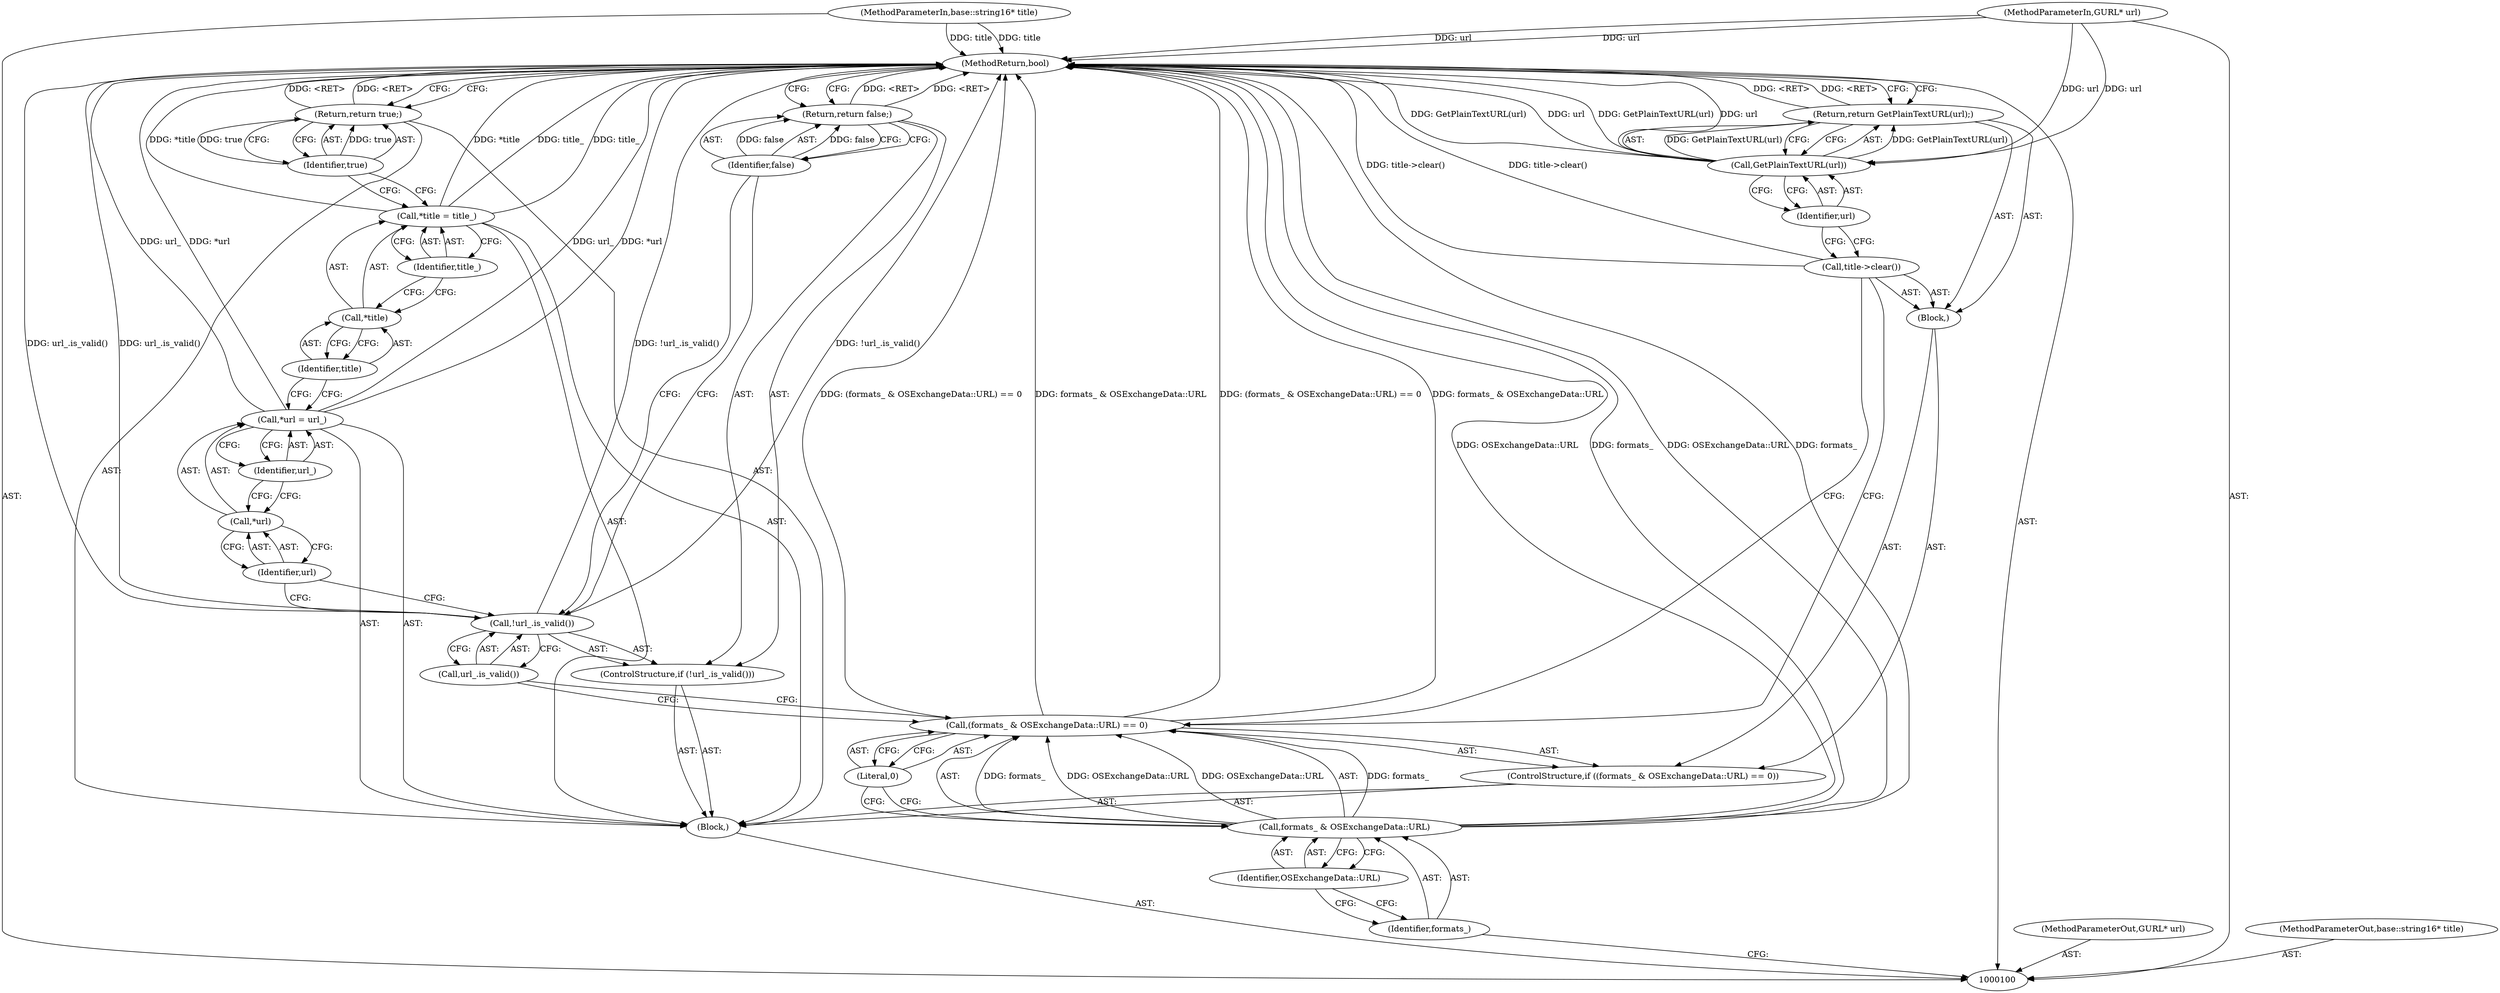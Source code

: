 digraph "1_Chrome_1161a49d663dd395bd639549c2dfe7324f847938_7" {
"1000130" [label="(MethodReturn,bool)"];
"1000101" [label="(MethodParameterIn,GURL* url)"];
"1000171" [label="(MethodParameterOut,GURL* url)"];
"1000120" [label="(Call,*url = url_)"];
"1000121" [label="(Call,*url)"];
"1000122" [label="(Identifier,url)"];
"1000123" [label="(Identifier,url_)"];
"1000127" [label="(Identifier,title_)"];
"1000124" [label="(Call,*title = title_)"];
"1000125" [label="(Call,*title)"];
"1000126" [label="(Identifier,title)"];
"1000128" [label="(Return,return true;)"];
"1000129" [label="(Identifier,true)"];
"1000102" [label="(MethodParameterIn,base::string16* title)"];
"1000172" [label="(MethodParameterOut,base::string16* title)"];
"1000103" [label="(Block,)"];
"1000108" [label="(Identifier,OSExchangeData::URL)"];
"1000104" [label="(ControlStructure,if ((formats_ & OSExchangeData::URL) == 0))"];
"1000109" [label="(Literal,0)"];
"1000110" [label="(Block,)"];
"1000105" [label="(Call,(formats_ & OSExchangeData::URL) == 0)"];
"1000106" [label="(Call,formats_ & OSExchangeData::URL)"];
"1000107" [label="(Identifier,formats_)"];
"1000111" [label="(Call,title->clear())"];
"1000113" [label="(Call,GetPlainTextURL(url))"];
"1000114" [label="(Identifier,url)"];
"1000112" [label="(Return,return GetPlainTextURL(url);)"];
"1000115" [label="(ControlStructure,if (!url_.is_valid()))"];
"1000116" [label="(Call,!url_.is_valid())"];
"1000117" [label="(Call,url_.is_valid())"];
"1000119" [label="(Identifier,false)"];
"1000118" [label="(Return,return false;)"];
"1000130" -> "1000100"  [label="AST: "];
"1000130" -> "1000112"  [label="CFG: "];
"1000130" -> "1000118"  [label="CFG: "];
"1000130" -> "1000128"  [label="CFG: "];
"1000112" -> "1000130"  [label="DDG: <RET>"];
"1000118" -> "1000130"  [label="DDG: <RET>"];
"1000116" -> "1000130"  [label="DDG: url_.is_valid()"];
"1000116" -> "1000130"  [label="DDG: !url_.is_valid()"];
"1000124" -> "1000130"  [label="DDG: *title"];
"1000124" -> "1000130"  [label="DDG: title_"];
"1000106" -> "1000130"  [label="DDG: OSExchangeData::URL"];
"1000106" -> "1000130"  [label="DDG: formats_"];
"1000105" -> "1000130"  [label="DDG: (formats_ & OSExchangeData::URL) == 0"];
"1000105" -> "1000130"  [label="DDG: formats_ & OSExchangeData::URL"];
"1000113" -> "1000130"  [label="DDG: url"];
"1000113" -> "1000130"  [label="DDG: GetPlainTextURL(url)"];
"1000120" -> "1000130"  [label="DDG: url_"];
"1000120" -> "1000130"  [label="DDG: *url"];
"1000102" -> "1000130"  [label="DDG: title"];
"1000101" -> "1000130"  [label="DDG: url"];
"1000111" -> "1000130"  [label="DDG: title->clear()"];
"1000128" -> "1000130"  [label="DDG: <RET>"];
"1000101" -> "1000100"  [label="AST: "];
"1000101" -> "1000130"  [label="DDG: url"];
"1000101" -> "1000113"  [label="DDG: url"];
"1000171" -> "1000100"  [label="AST: "];
"1000120" -> "1000103"  [label="AST: "];
"1000120" -> "1000123"  [label="CFG: "];
"1000121" -> "1000120"  [label="AST: "];
"1000123" -> "1000120"  [label="AST: "];
"1000126" -> "1000120"  [label="CFG: "];
"1000120" -> "1000130"  [label="DDG: url_"];
"1000120" -> "1000130"  [label="DDG: *url"];
"1000121" -> "1000120"  [label="AST: "];
"1000121" -> "1000122"  [label="CFG: "];
"1000122" -> "1000121"  [label="AST: "];
"1000123" -> "1000121"  [label="CFG: "];
"1000122" -> "1000121"  [label="AST: "];
"1000122" -> "1000116"  [label="CFG: "];
"1000121" -> "1000122"  [label="CFG: "];
"1000123" -> "1000120"  [label="AST: "];
"1000123" -> "1000121"  [label="CFG: "];
"1000120" -> "1000123"  [label="CFG: "];
"1000127" -> "1000124"  [label="AST: "];
"1000127" -> "1000125"  [label="CFG: "];
"1000124" -> "1000127"  [label="CFG: "];
"1000124" -> "1000103"  [label="AST: "];
"1000124" -> "1000127"  [label="CFG: "];
"1000125" -> "1000124"  [label="AST: "];
"1000127" -> "1000124"  [label="AST: "];
"1000129" -> "1000124"  [label="CFG: "];
"1000124" -> "1000130"  [label="DDG: *title"];
"1000124" -> "1000130"  [label="DDG: title_"];
"1000125" -> "1000124"  [label="AST: "];
"1000125" -> "1000126"  [label="CFG: "];
"1000126" -> "1000125"  [label="AST: "];
"1000127" -> "1000125"  [label="CFG: "];
"1000126" -> "1000125"  [label="AST: "];
"1000126" -> "1000120"  [label="CFG: "];
"1000125" -> "1000126"  [label="CFG: "];
"1000128" -> "1000103"  [label="AST: "];
"1000128" -> "1000129"  [label="CFG: "];
"1000129" -> "1000128"  [label="AST: "];
"1000130" -> "1000128"  [label="CFG: "];
"1000128" -> "1000130"  [label="DDG: <RET>"];
"1000129" -> "1000128"  [label="DDG: true"];
"1000129" -> "1000128"  [label="AST: "];
"1000129" -> "1000124"  [label="CFG: "];
"1000128" -> "1000129"  [label="CFG: "];
"1000129" -> "1000128"  [label="DDG: true"];
"1000102" -> "1000100"  [label="AST: "];
"1000102" -> "1000130"  [label="DDG: title"];
"1000172" -> "1000100"  [label="AST: "];
"1000103" -> "1000100"  [label="AST: "];
"1000104" -> "1000103"  [label="AST: "];
"1000115" -> "1000103"  [label="AST: "];
"1000120" -> "1000103"  [label="AST: "];
"1000124" -> "1000103"  [label="AST: "];
"1000128" -> "1000103"  [label="AST: "];
"1000108" -> "1000106"  [label="AST: "];
"1000108" -> "1000107"  [label="CFG: "];
"1000106" -> "1000108"  [label="CFG: "];
"1000104" -> "1000103"  [label="AST: "];
"1000105" -> "1000104"  [label="AST: "];
"1000110" -> "1000104"  [label="AST: "];
"1000109" -> "1000105"  [label="AST: "];
"1000109" -> "1000106"  [label="CFG: "];
"1000105" -> "1000109"  [label="CFG: "];
"1000110" -> "1000104"  [label="AST: "];
"1000111" -> "1000110"  [label="AST: "];
"1000112" -> "1000110"  [label="AST: "];
"1000105" -> "1000104"  [label="AST: "];
"1000105" -> "1000109"  [label="CFG: "];
"1000106" -> "1000105"  [label="AST: "];
"1000109" -> "1000105"  [label="AST: "];
"1000111" -> "1000105"  [label="CFG: "];
"1000117" -> "1000105"  [label="CFG: "];
"1000105" -> "1000130"  [label="DDG: (formats_ & OSExchangeData::URL) == 0"];
"1000105" -> "1000130"  [label="DDG: formats_ & OSExchangeData::URL"];
"1000106" -> "1000105"  [label="DDG: formats_"];
"1000106" -> "1000105"  [label="DDG: OSExchangeData::URL"];
"1000106" -> "1000105"  [label="AST: "];
"1000106" -> "1000108"  [label="CFG: "];
"1000107" -> "1000106"  [label="AST: "];
"1000108" -> "1000106"  [label="AST: "];
"1000109" -> "1000106"  [label="CFG: "];
"1000106" -> "1000130"  [label="DDG: OSExchangeData::URL"];
"1000106" -> "1000130"  [label="DDG: formats_"];
"1000106" -> "1000105"  [label="DDG: formats_"];
"1000106" -> "1000105"  [label="DDG: OSExchangeData::URL"];
"1000107" -> "1000106"  [label="AST: "];
"1000107" -> "1000100"  [label="CFG: "];
"1000108" -> "1000107"  [label="CFG: "];
"1000111" -> "1000110"  [label="AST: "];
"1000111" -> "1000105"  [label="CFG: "];
"1000114" -> "1000111"  [label="CFG: "];
"1000111" -> "1000130"  [label="DDG: title->clear()"];
"1000113" -> "1000112"  [label="AST: "];
"1000113" -> "1000114"  [label="CFG: "];
"1000114" -> "1000113"  [label="AST: "];
"1000112" -> "1000113"  [label="CFG: "];
"1000113" -> "1000130"  [label="DDG: url"];
"1000113" -> "1000130"  [label="DDG: GetPlainTextURL(url)"];
"1000113" -> "1000112"  [label="DDG: GetPlainTextURL(url)"];
"1000101" -> "1000113"  [label="DDG: url"];
"1000114" -> "1000113"  [label="AST: "];
"1000114" -> "1000111"  [label="CFG: "];
"1000113" -> "1000114"  [label="CFG: "];
"1000112" -> "1000110"  [label="AST: "];
"1000112" -> "1000113"  [label="CFG: "];
"1000113" -> "1000112"  [label="AST: "];
"1000130" -> "1000112"  [label="CFG: "];
"1000112" -> "1000130"  [label="DDG: <RET>"];
"1000113" -> "1000112"  [label="DDG: GetPlainTextURL(url)"];
"1000115" -> "1000103"  [label="AST: "];
"1000116" -> "1000115"  [label="AST: "];
"1000118" -> "1000115"  [label="AST: "];
"1000116" -> "1000115"  [label="AST: "];
"1000116" -> "1000117"  [label="CFG: "];
"1000117" -> "1000116"  [label="AST: "];
"1000119" -> "1000116"  [label="CFG: "];
"1000122" -> "1000116"  [label="CFG: "];
"1000116" -> "1000130"  [label="DDG: url_.is_valid()"];
"1000116" -> "1000130"  [label="DDG: !url_.is_valid()"];
"1000117" -> "1000116"  [label="AST: "];
"1000117" -> "1000105"  [label="CFG: "];
"1000116" -> "1000117"  [label="CFG: "];
"1000119" -> "1000118"  [label="AST: "];
"1000119" -> "1000116"  [label="CFG: "];
"1000118" -> "1000119"  [label="CFG: "];
"1000119" -> "1000118"  [label="DDG: false"];
"1000118" -> "1000115"  [label="AST: "];
"1000118" -> "1000119"  [label="CFG: "];
"1000119" -> "1000118"  [label="AST: "];
"1000130" -> "1000118"  [label="CFG: "];
"1000118" -> "1000130"  [label="DDG: <RET>"];
"1000119" -> "1000118"  [label="DDG: false"];
}
